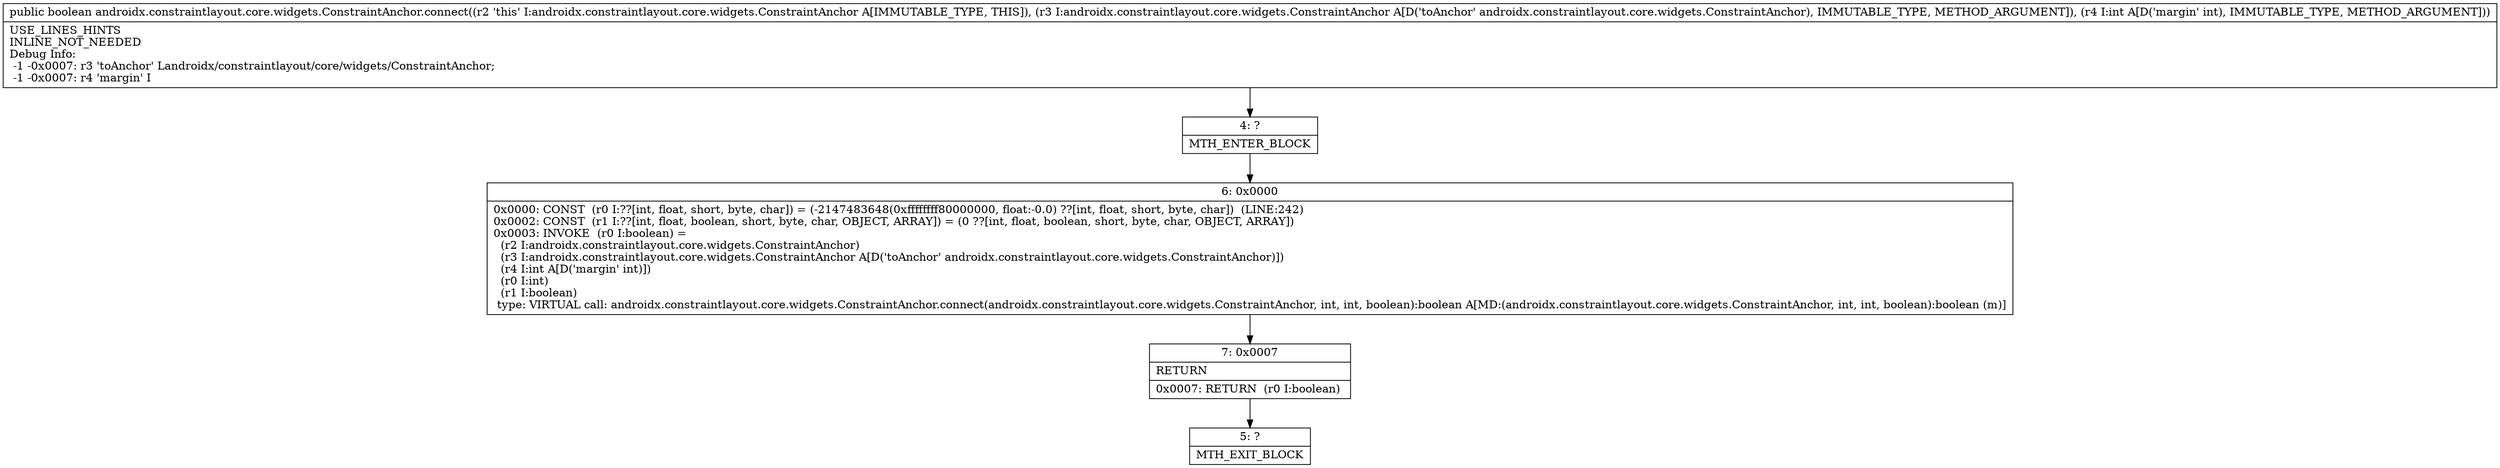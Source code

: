 digraph "CFG forandroidx.constraintlayout.core.widgets.ConstraintAnchor.connect(Landroidx\/constraintlayout\/core\/widgets\/ConstraintAnchor;I)Z" {
Node_4 [shape=record,label="{4\:\ ?|MTH_ENTER_BLOCK\l}"];
Node_6 [shape=record,label="{6\:\ 0x0000|0x0000: CONST  (r0 I:??[int, float, short, byte, char]) = (\-2147483648(0xffffffff80000000, float:\-0.0) ??[int, float, short, byte, char])  (LINE:242)\l0x0002: CONST  (r1 I:??[int, float, boolean, short, byte, char, OBJECT, ARRAY]) = (0 ??[int, float, boolean, short, byte, char, OBJECT, ARRAY]) \l0x0003: INVOKE  (r0 I:boolean) = \l  (r2 I:androidx.constraintlayout.core.widgets.ConstraintAnchor)\l  (r3 I:androidx.constraintlayout.core.widgets.ConstraintAnchor A[D('toAnchor' androidx.constraintlayout.core.widgets.ConstraintAnchor)])\l  (r4 I:int A[D('margin' int)])\l  (r0 I:int)\l  (r1 I:boolean)\l type: VIRTUAL call: androidx.constraintlayout.core.widgets.ConstraintAnchor.connect(androidx.constraintlayout.core.widgets.ConstraintAnchor, int, int, boolean):boolean A[MD:(androidx.constraintlayout.core.widgets.ConstraintAnchor, int, int, boolean):boolean (m)]\l}"];
Node_7 [shape=record,label="{7\:\ 0x0007|RETURN\l|0x0007: RETURN  (r0 I:boolean) \l}"];
Node_5 [shape=record,label="{5\:\ ?|MTH_EXIT_BLOCK\l}"];
MethodNode[shape=record,label="{public boolean androidx.constraintlayout.core.widgets.ConstraintAnchor.connect((r2 'this' I:androidx.constraintlayout.core.widgets.ConstraintAnchor A[IMMUTABLE_TYPE, THIS]), (r3 I:androidx.constraintlayout.core.widgets.ConstraintAnchor A[D('toAnchor' androidx.constraintlayout.core.widgets.ConstraintAnchor), IMMUTABLE_TYPE, METHOD_ARGUMENT]), (r4 I:int A[D('margin' int), IMMUTABLE_TYPE, METHOD_ARGUMENT]))  | USE_LINES_HINTS\lINLINE_NOT_NEEDED\lDebug Info:\l  \-1 \-0x0007: r3 'toAnchor' Landroidx\/constraintlayout\/core\/widgets\/ConstraintAnchor;\l  \-1 \-0x0007: r4 'margin' I\l}"];
MethodNode -> Node_4;Node_4 -> Node_6;
Node_6 -> Node_7;
Node_7 -> Node_5;
}

